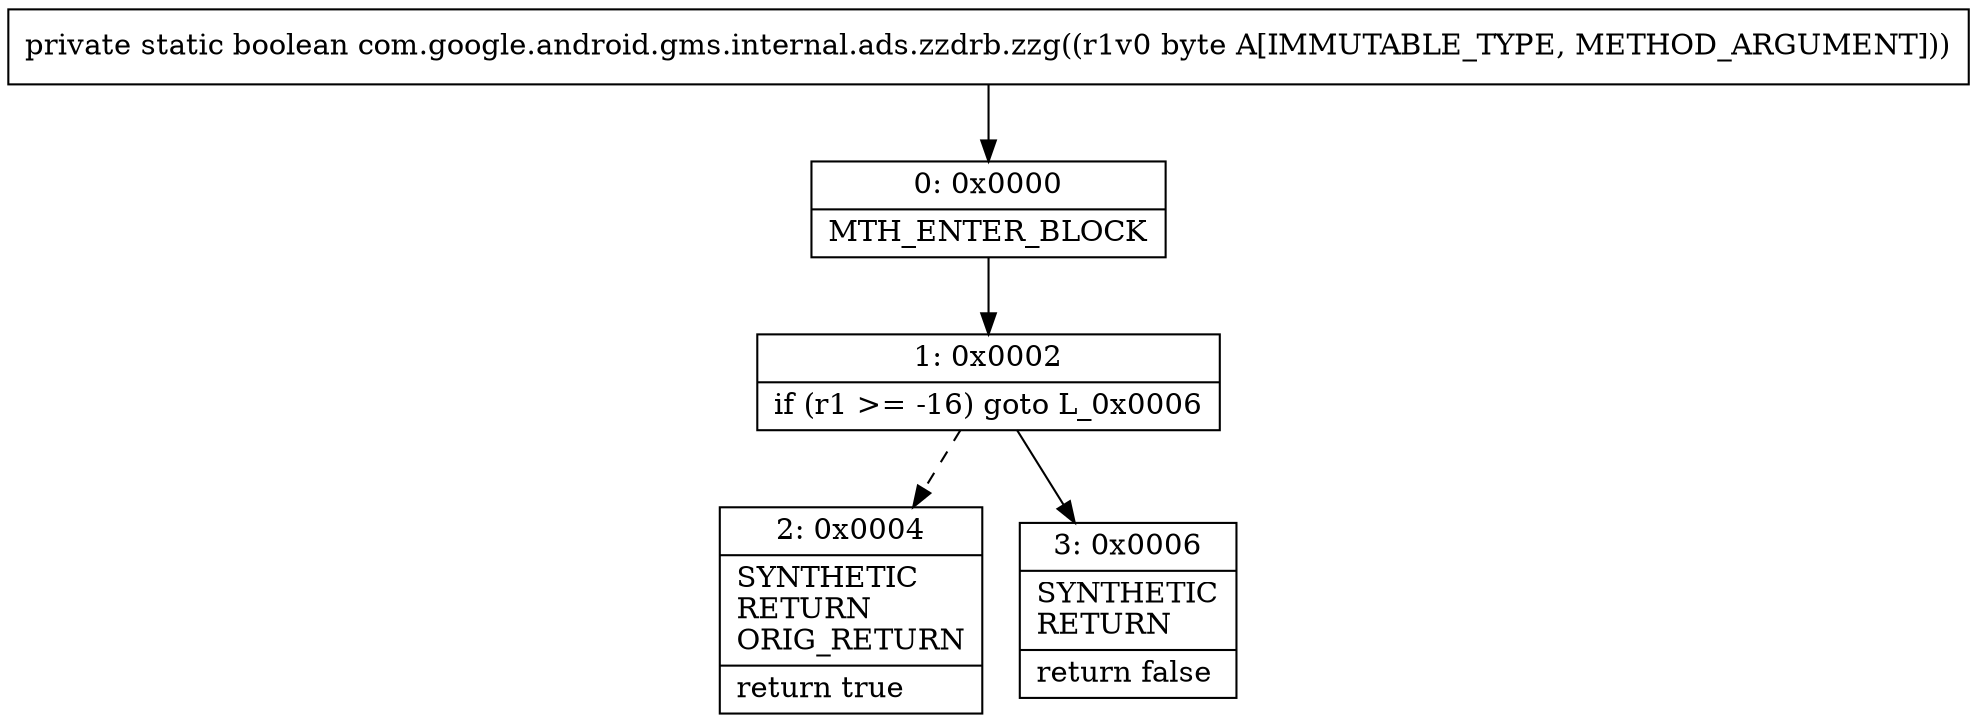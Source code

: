 digraph "CFG forcom.google.android.gms.internal.ads.zzdrb.zzg(B)Z" {
Node_0 [shape=record,label="{0\:\ 0x0000|MTH_ENTER_BLOCK\l}"];
Node_1 [shape=record,label="{1\:\ 0x0002|if (r1 \>= \-16) goto L_0x0006\l}"];
Node_2 [shape=record,label="{2\:\ 0x0004|SYNTHETIC\lRETURN\lORIG_RETURN\l|return true\l}"];
Node_3 [shape=record,label="{3\:\ 0x0006|SYNTHETIC\lRETURN\l|return false\l}"];
MethodNode[shape=record,label="{private static boolean com.google.android.gms.internal.ads.zzdrb.zzg((r1v0 byte A[IMMUTABLE_TYPE, METHOD_ARGUMENT])) }"];
MethodNode -> Node_0;
Node_0 -> Node_1;
Node_1 -> Node_2[style=dashed];
Node_1 -> Node_3;
}

